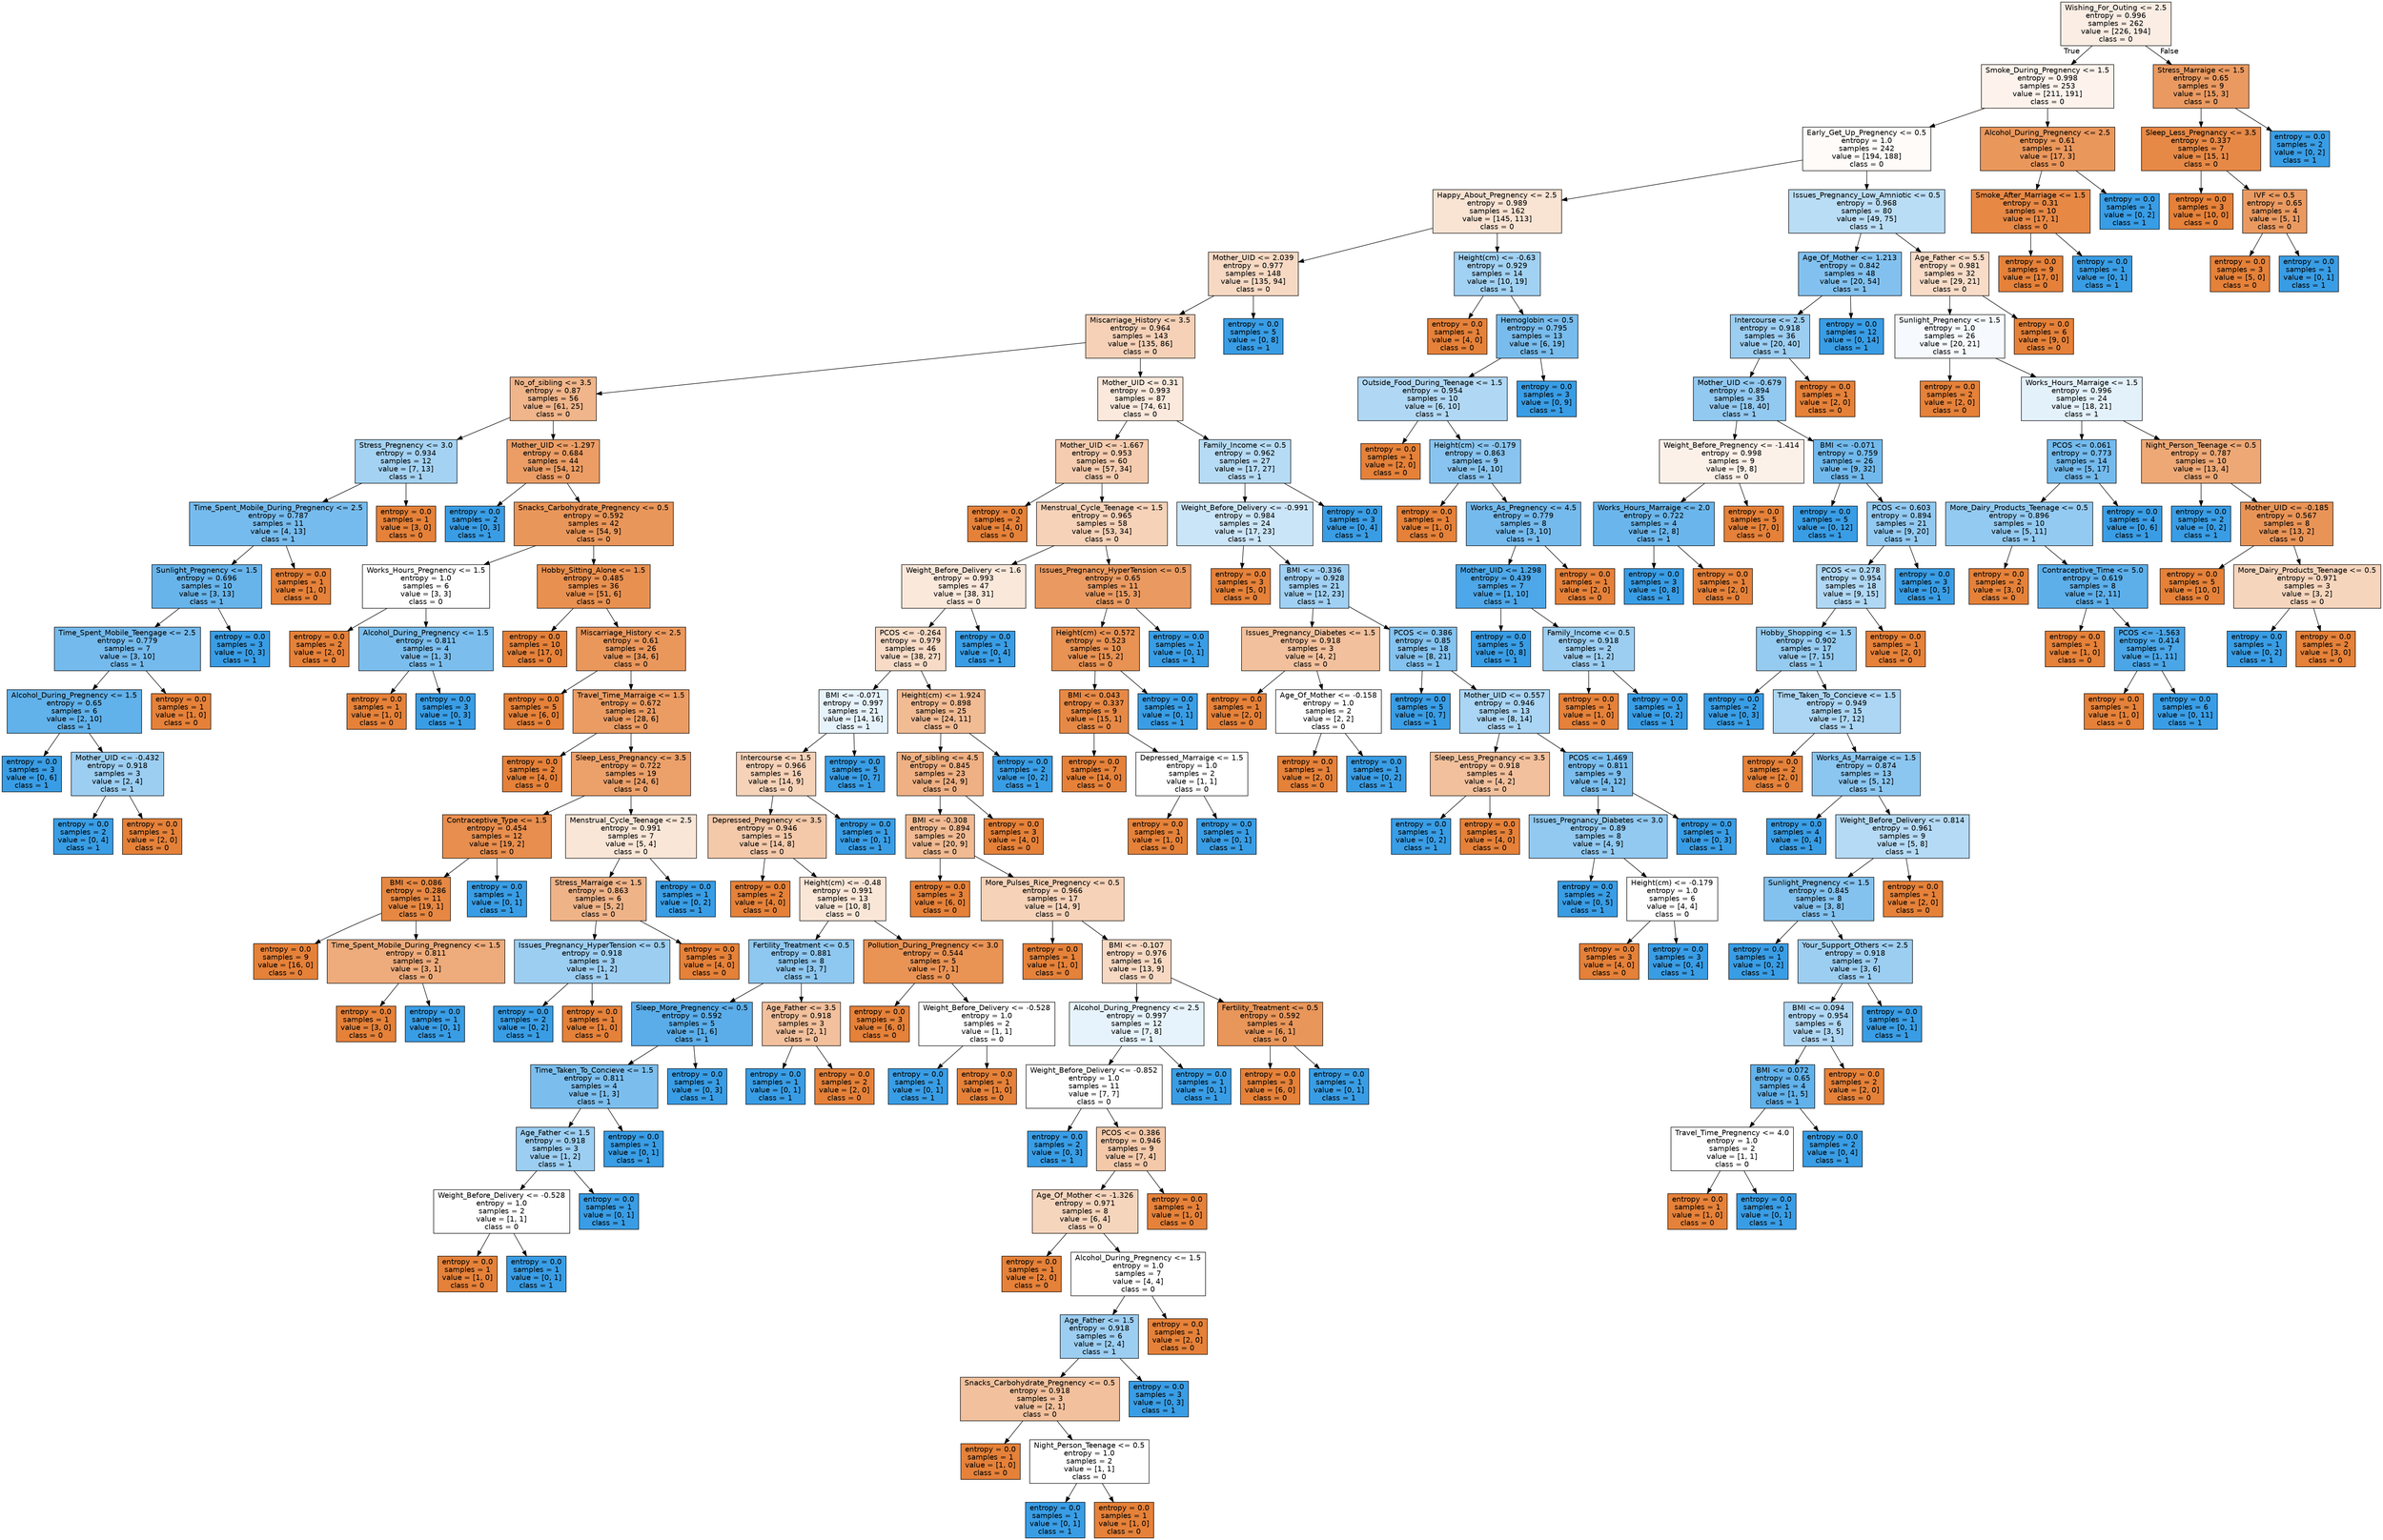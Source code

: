 digraph Tree {
node [shape=box, style="filled", color="black", fontname="helvetica"] ;
edge [fontname="helvetica"] ;
0 [label="Wishing_For_Outing <= 2.5\nentropy = 0.996\nsamples = 262\nvalue = [226, 194]\nclass = 0", fillcolor="#fbede3"] ;
1 [label="Smoke_During_Pregnency <= 1.5\nentropy = 0.998\nsamples = 253\nvalue = [211, 191]\nclass = 0", fillcolor="#fdf3ec"] ;
0 -> 1 [labeldistance=2.5, labelangle=45, headlabel="True"] ;
2 [label="Early_Get_Up_Pregnency <= 0.5\nentropy = 1.0\nsamples = 242\nvalue = [194, 188]\nclass = 0", fillcolor="#fefbf9"] ;
1 -> 2 ;
3 [label="Happy_About_Pregnency <= 2.5\nentropy = 0.989\nsamples = 162\nvalue = [145, 113]\nclass = 0", fillcolor="#f9e3d3"] ;
2 -> 3 ;
4 [label="Mother_UID <= 2.039\nentropy = 0.977\nsamples = 148\nvalue = [135, 94]\nclass = 0", fillcolor="#f7d9c3"] ;
3 -> 4 ;
5 [label="Miscarriage_History <= 3.5\nentropy = 0.964\nsamples = 143\nvalue = [135, 86]\nclass = 0", fillcolor="#f6d1b7"] ;
4 -> 5 ;
6 [label="No_of_sibling <= 3.5\nentropy = 0.87\nsamples = 56\nvalue = [61, 25]\nclass = 0", fillcolor="#f0b58a"] ;
5 -> 6 ;
7 [label="Stress_Pregnency <= 3.0\nentropy = 0.934\nsamples = 12\nvalue = [7, 13]\nclass = 1", fillcolor="#a4d2f3"] ;
6 -> 7 ;
8 [label="Time_Spent_Mobile_During_Pregnency <= 2.5\nentropy = 0.787\nsamples = 11\nvalue = [4, 13]\nclass = 1", fillcolor="#76bbed"] ;
7 -> 8 ;
9 [label="Sunlight_Pregnency <= 1.5\nentropy = 0.696\nsamples = 10\nvalue = [3, 13]\nclass = 1", fillcolor="#67b4eb"] ;
8 -> 9 ;
10 [label="Time_Spent_Mobile_Teengage <= 2.5\nentropy = 0.779\nsamples = 7\nvalue = [3, 10]\nclass = 1", fillcolor="#74baed"] ;
9 -> 10 ;
11 [label="Alcohol_During_Pregnency <= 1.5\nentropy = 0.65\nsamples = 6\nvalue = [2, 10]\nclass = 1", fillcolor="#61b1ea"] ;
10 -> 11 ;
12 [label="entropy = 0.0\nsamples = 3\nvalue = [0, 6]\nclass = 1", fillcolor="#399de5"] ;
11 -> 12 ;
13 [label="Mother_UID <= -0.432\nentropy = 0.918\nsamples = 3\nvalue = [2, 4]\nclass = 1", fillcolor="#9ccef2"] ;
11 -> 13 ;
14 [label="entropy = 0.0\nsamples = 2\nvalue = [0, 4]\nclass = 1", fillcolor="#399de5"] ;
13 -> 14 ;
15 [label="entropy = 0.0\nsamples = 1\nvalue = [2, 0]\nclass = 0", fillcolor="#e58139"] ;
13 -> 15 ;
16 [label="entropy = 0.0\nsamples = 1\nvalue = [1, 0]\nclass = 0", fillcolor="#e58139"] ;
10 -> 16 ;
17 [label="entropy = 0.0\nsamples = 3\nvalue = [0, 3]\nclass = 1", fillcolor="#399de5"] ;
9 -> 17 ;
18 [label="entropy = 0.0\nsamples = 1\nvalue = [1, 0]\nclass = 0", fillcolor="#e58139"] ;
8 -> 18 ;
19 [label="entropy = 0.0\nsamples = 1\nvalue = [3, 0]\nclass = 0", fillcolor="#e58139"] ;
7 -> 19 ;
20 [label="Mother_UID <= -1.297\nentropy = 0.684\nsamples = 44\nvalue = [54, 12]\nclass = 0", fillcolor="#eb9d65"] ;
6 -> 20 ;
21 [label="entropy = 0.0\nsamples = 2\nvalue = [0, 3]\nclass = 1", fillcolor="#399de5"] ;
20 -> 21 ;
22 [label="Snacks_Carbohydrate_Pregnency <= 0.5\nentropy = 0.592\nsamples = 42\nvalue = [54, 9]\nclass = 0", fillcolor="#e9965a"] ;
20 -> 22 ;
23 [label="Works_Hours_Pregnency <= 1.5\nentropy = 1.0\nsamples = 6\nvalue = [3, 3]\nclass = 0", fillcolor="#ffffff"] ;
22 -> 23 ;
24 [label="entropy = 0.0\nsamples = 2\nvalue = [2, 0]\nclass = 0", fillcolor="#e58139"] ;
23 -> 24 ;
25 [label="Alcohol_During_Pregnency <= 1.5\nentropy = 0.811\nsamples = 4\nvalue = [1, 3]\nclass = 1", fillcolor="#7bbeee"] ;
23 -> 25 ;
26 [label="entropy = 0.0\nsamples = 1\nvalue = [1, 0]\nclass = 0", fillcolor="#e58139"] ;
25 -> 26 ;
27 [label="entropy = 0.0\nsamples = 3\nvalue = [0, 3]\nclass = 1", fillcolor="#399de5"] ;
25 -> 27 ;
28 [label="Hobby_Sitting_Alone <= 1.5\nentropy = 0.485\nsamples = 36\nvalue = [51, 6]\nclass = 0", fillcolor="#e89050"] ;
22 -> 28 ;
29 [label="entropy = 0.0\nsamples = 10\nvalue = [17, 0]\nclass = 0", fillcolor="#e58139"] ;
28 -> 29 ;
30 [label="Miscarriage_History <= 2.5\nentropy = 0.61\nsamples = 26\nvalue = [34, 6]\nclass = 0", fillcolor="#ea975c"] ;
28 -> 30 ;
31 [label="entropy = 0.0\nsamples = 5\nvalue = [6, 0]\nclass = 0", fillcolor="#e58139"] ;
30 -> 31 ;
32 [label="Travel_Time_Marraige <= 1.5\nentropy = 0.672\nsamples = 21\nvalue = [28, 6]\nclass = 0", fillcolor="#eb9c63"] ;
30 -> 32 ;
33 [label="entropy = 0.0\nsamples = 2\nvalue = [4, 0]\nclass = 0", fillcolor="#e58139"] ;
32 -> 33 ;
34 [label="Sleep_Less_Pregnancy <= 3.5\nentropy = 0.722\nsamples = 19\nvalue = [24, 6]\nclass = 0", fillcolor="#eca06a"] ;
32 -> 34 ;
35 [label="Contraceptive_Type <= 1.5\nentropy = 0.454\nsamples = 12\nvalue = [19, 2]\nclass = 0", fillcolor="#e88e4e"] ;
34 -> 35 ;
36 [label="BMI <= 0.086\nentropy = 0.286\nsamples = 11\nvalue = [19, 1]\nclass = 0", fillcolor="#e68843"] ;
35 -> 36 ;
37 [label="entropy = 0.0\nsamples = 9\nvalue = [16, 0]\nclass = 0", fillcolor="#e58139"] ;
36 -> 37 ;
38 [label="Time_Spent_Mobile_During_Pregnency <= 1.5\nentropy = 0.811\nsamples = 2\nvalue = [3, 1]\nclass = 0", fillcolor="#eeab7b"] ;
36 -> 38 ;
39 [label="entropy = 0.0\nsamples = 1\nvalue = [3, 0]\nclass = 0", fillcolor="#e58139"] ;
38 -> 39 ;
40 [label="entropy = 0.0\nsamples = 1\nvalue = [0, 1]\nclass = 1", fillcolor="#399de5"] ;
38 -> 40 ;
41 [label="entropy = 0.0\nsamples = 1\nvalue = [0, 1]\nclass = 1", fillcolor="#399de5"] ;
35 -> 41 ;
42 [label="Menstrual_Cycle_Teenage <= 2.5\nentropy = 0.991\nsamples = 7\nvalue = [5, 4]\nclass = 0", fillcolor="#fae6d7"] ;
34 -> 42 ;
43 [label="Stress_Marraige <= 1.5\nentropy = 0.863\nsamples = 6\nvalue = [5, 2]\nclass = 0", fillcolor="#efb388"] ;
42 -> 43 ;
44 [label="Issues_Pregnancy_HyperTension <= 0.5\nentropy = 0.918\nsamples = 3\nvalue = [1, 2]\nclass = 1", fillcolor="#9ccef2"] ;
43 -> 44 ;
45 [label="entropy = 0.0\nsamples = 2\nvalue = [0, 2]\nclass = 1", fillcolor="#399de5"] ;
44 -> 45 ;
46 [label="entropy = 0.0\nsamples = 1\nvalue = [1, 0]\nclass = 0", fillcolor="#e58139"] ;
44 -> 46 ;
47 [label="entropy = 0.0\nsamples = 3\nvalue = [4, 0]\nclass = 0", fillcolor="#e58139"] ;
43 -> 47 ;
48 [label="entropy = 0.0\nsamples = 1\nvalue = [0, 2]\nclass = 1", fillcolor="#399de5"] ;
42 -> 48 ;
49 [label="Mother_UID <= 0.31\nentropy = 0.993\nsamples = 87\nvalue = [74, 61]\nclass = 0", fillcolor="#fae9dc"] ;
5 -> 49 ;
50 [label="Mother_UID <= -1.667\nentropy = 0.953\nsamples = 60\nvalue = [57, 34]\nclass = 0", fillcolor="#f5ccaf"] ;
49 -> 50 ;
51 [label="entropy = 0.0\nsamples = 2\nvalue = [4, 0]\nclass = 0", fillcolor="#e58139"] ;
50 -> 51 ;
52 [label="Menstrual_Cycle_Teenage <= 1.5\nentropy = 0.965\nsamples = 58\nvalue = [53, 34]\nclass = 0", fillcolor="#f6d2b8"] ;
50 -> 52 ;
53 [label="Weight_Before_Delivery <= 1.6\nentropy = 0.993\nsamples = 47\nvalue = [38, 31]\nclass = 0", fillcolor="#fae8db"] ;
52 -> 53 ;
54 [label="PCOS <= -0.264\nentropy = 0.979\nsamples = 46\nvalue = [38, 27]\nclass = 0", fillcolor="#f7dbc6"] ;
53 -> 54 ;
55 [label="BMI <= -0.071\nentropy = 0.997\nsamples = 21\nvalue = [14, 16]\nclass = 1", fillcolor="#e6f3fc"] ;
54 -> 55 ;
56 [label="Intercourse <= 1.5\nentropy = 0.966\nsamples = 16\nvalue = [14, 9]\nclass = 0", fillcolor="#f6d2b8"] ;
55 -> 56 ;
57 [label="Depressed_Pregnency <= 3.5\nentropy = 0.946\nsamples = 15\nvalue = [14, 8]\nclass = 0", fillcolor="#f4c9aa"] ;
56 -> 57 ;
58 [label="entropy = 0.0\nsamples = 2\nvalue = [4, 0]\nclass = 0", fillcolor="#e58139"] ;
57 -> 58 ;
59 [label="Height(cm) <= -0.48\nentropy = 0.991\nsamples = 13\nvalue = [10, 8]\nclass = 0", fillcolor="#fae6d7"] ;
57 -> 59 ;
60 [label="Fertility_Treatment <= 0.5\nentropy = 0.881\nsamples = 8\nvalue = [3, 7]\nclass = 1", fillcolor="#8ec7f0"] ;
59 -> 60 ;
61 [label="Sleep_More_Pregnency <= 0.5\nentropy = 0.592\nsamples = 5\nvalue = [1, 6]\nclass = 1", fillcolor="#5aade9"] ;
60 -> 61 ;
62 [label="Time_Taken_To_Concieve <= 1.5\nentropy = 0.811\nsamples = 4\nvalue = [1, 3]\nclass = 1", fillcolor="#7bbeee"] ;
61 -> 62 ;
63 [label="Age_Father <= 1.5\nentropy = 0.918\nsamples = 3\nvalue = [1, 2]\nclass = 1", fillcolor="#9ccef2"] ;
62 -> 63 ;
64 [label="Weight_Before_Delivery <= -0.528\nentropy = 1.0\nsamples = 2\nvalue = [1, 1]\nclass = 0", fillcolor="#ffffff"] ;
63 -> 64 ;
65 [label="entropy = 0.0\nsamples = 1\nvalue = [1, 0]\nclass = 0", fillcolor="#e58139"] ;
64 -> 65 ;
66 [label="entropy = 0.0\nsamples = 1\nvalue = [0, 1]\nclass = 1", fillcolor="#399de5"] ;
64 -> 66 ;
67 [label="entropy = 0.0\nsamples = 1\nvalue = [0, 1]\nclass = 1", fillcolor="#399de5"] ;
63 -> 67 ;
68 [label="entropy = 0.0\nsamples = 1\nvalue = [0, 1]\nclass = 1", fillcolor="#399de5"] ;
62 -> 68 ;
69 [label="entropy = 0.0\nsamples = 1\nvalue = [0, 3]\nclass = 1", fillcolor="#399de5"] ;
61 -> 69 ;
70 [label="Age_Father <= 3.5\nentropy = 0.918\nsamples = 3\nvalue = [2, 1]\nclass = 0", fillcolor="#f2c09c"] ;
60 -> 70 ;
71 [label="entropy = 0.0\nsamples = 1\nvalue = [0, 1]\nclass = 1", fillcolor="#399de5"] ;
70 -> 71 ;
72 [label="entropy = 0.0\nsamples = 2\nvalue = [2, 0]\nclass = 0", fillcolor="#e58139"] ;
70 -> 72 ;
73 [label="Pollution_During_Pregnency <= 3.0\nentropy = 0.544\nsamples = 5\nvalue = [7, 1]\nclass = 0", fillcolor="#e99355"] ;
59 -> 73 ;
74 [label="entropy = 0.0\nsamples = 3\nvalue = [6, 0]\nclass = 0", fillcolor="#e58139"] ;
73 -> 74 ;
75 [label="Weight_Before_Delivery <= -0.528\nentropy = 1.0\nsamples = 2\nvalue = [1, 1]\nclass = 0", fillcolor="#ffffff"] ;
73 -> 75 ;
76 [label="entropy = 0.0\nsamples = 1\nvalue = [0, 1]\nclass = 1", fillcolor="#399de5"] ;
75 -> 76 ;
77 [label="entropy = 0.0\nsamples = 1\nvalue = [1, 0]\nclass = 0", fillcolor="#e58139"] ;
75 -> 77 ;
78 [label="entropy = 0.0\nsamples = 1\nvalue = [0, 1]\nclass = 1", fillcolor="#399de5"] ;
56 -> 78 ;
79 [label="entropy = 0.0\nsamples = 5\nvalue = [0, 7]\nclass = 1", fillcolor="#399de5"] ;
55 -> 79 ;
80 [label="Height(cm) <= 1.924\nentropy = 0.898\nsamples = 25\nvalue = [24, 11]\nclass = 0", fillcolor="#f1bb94"] ;
54 -> 80 ;
81 [label="No_of_sibling <= 4.5\nentropy = 0.845\nsamples = 23\nvalue = [24, 9]\nclass = 0", fillcolor="#efb083"] ;
80 -> 81 ;
82 [label="BMI <= -0.308\nentropy = 0.894\nsamples = 20\nvalue = [20, 9]\nclass = 0", fillcolor="#f1ba92"] ;
81 -> 82 ;
83 [label="entropy = 0.0\nsamples = 3\nvalue = [6, 0]\nclass = 0", fillcolor="#e58139"] ;
82 -> 83 ;
84 [label="More_Pulses_Rice_Pregnency <= 0.5\nentropy = 0.966\nsamples = 17\nvalue = [14, 9]\nclass = 0", fillcolor="#f6d2b8"] ;
82 -> 84 ;
85 [label="entropy = 0.0\nsamples = 1\nvalue = [1, 0]\nclass = 0", fillcolor="#e58139"] ;
84 -> 85 ;
86 [label="BMI <= -0.107\nentropy = 0.976\nsamples = 16\nvalue = [13, 9]\nclass = 0", fillcolor="#f7d8c2"] ;
84 -> 86 ;
87 [label="Alcohol_During_Pregnency <= 2.5\nentropy = 0.997\nsamples = 12\nvalue = [7, 8]\nclass = 1", fillcolor="#e6f3fc"] ;
86 -> 87 ;
88 [label="Weight_Before_Delivery <= -0.852\nentropy = 1.0\nsamples = 11\nvalue = [7, 7]\nclass = 0", fillcolor="#ffffff"] ;
87 -> 88 ;
89 [label="entropy = 0.0\nsamples = 2\nvalue = [0, 3]\nclass = 1", fillcolor="#399de5"] ;
88 -> 89 ;
90 [label="PCOS <= 0.386\nentropy = 0.946\nsamples = 9\nvalue = [7, 4]\nclass = 0", fillcolor="#f4c9aa"] ;
88 -> 90 ;
91 [label="Age_Of_Mother <= -1.326\nentropy = 0.971\nsamples = 8\nvalue = [6, 4]\nclass = 0", fillcolor="#f6d5bd"] ;
90 -> 91 ;
92 [label="entropy = 0.0\nsamples = 1\nvalue = [2, 0]\nclass = 0", fillcolor="#e58139"] ;
91 -> 92 ;
93 [label="Alcohol_During_Pregnency <= 1.5\nentropy = 1.0\nsamples = 7\nvalue = [4, 4]\nclass = 0", fillcolor="#ffffff"] ;
91 -> 93 ;
94 [label="Age_Father <= 1.5\nentropy = 0.918\nsamples = 6\nvalue = [2, 4]\nclass = 1", fillcolor="#9ccef2"] ;
93 -> 94 ;
95 [label="Snacks_Carbohydrate_Pregnency <= 0.5\nentropy = 0.918\nsamples = 3\nvalue = [2, 1]\nclass = 0", fillcolor="#f2c09c"] ;
94 -> 95 ;
96 [label="entropy = 0.0\nsamples = 1\nvalue = [1, 0]\nclass = 0", fillcolor="#e58139"] ;
95 -> 96 ;
97 [label="Night_Person_Teenage <= 0.5\nentropy = 1.0\nsamples = 2\nvalue = [1, 1]\nclass = 0", fillcolor="#ffffff"] ;
95 -> 97 ;
98 [label="entropy = 0.0\nsamples = 1\nvalue = [0, 1]\nclass = 1", fillcolor="#399de5"] ;
97 -> 98 ;
99 [label="entropy = 0.0\nsamples = 1\nvalue = [1, 0]\nclass = 0", fillcolor="#e58139"] ;
97 -> 99 ;
100 [label="entropy = 0.0\nsamples = 3\nvalue = [0, 3]\nclass = 1", fillcolor="#399de5"] ;
94 -> 100 ;
101 [label="entropy = 0.0\nsamples = 1\nvalue = [2, 0]\nclass = 0", fillcolor="#e58139"] ;
93 -> 101 ;
102 [label="entropy = 0.0\nsamples = 1\nvalue = [1, 0]\nclass = 0", fillcolor="#e58139"] ;
90 -> 102 ;
103 [label="entropy = 0.0\nsamples = 1\nvalue = [0, 1]\nclass = 1", fillcolor="#399de5"] ;
87 -> 103 ;
104 [label="Fertility_Treatment <= 0.5\nentropy = 0.592\nsamples = 4\nvalue = [6, 1]\nclass = 0", fillcolor="#e9965a"] ;
86 -> 104 ;
105 [label="entropy = 0.0\nsamples = 3\nvalue = [6, 0]\nclass = 0", fillcolor="#e58139"] ;
104 -> 105 ;
106 [label="entropy = 0.0\nsamples = 1\nvalue = [0, 1]\nclass = 1", fillcolor="#399de5"] ;
104 -> 106 ;
107 [label="entropy = 0.0\nsamples = 3\nvalue = [4, 0]\nclass = 0", fillcolor="#e58139"] ;
81 -> 107 ;
108 [label="entropy = 0.0\nsamples = 2\nvalue = [0, 2]\nclass = 1", fillcolor="#399de5"] ;
80 -> 108 ;
109 [label="entropy = 0.0\nsamples = 1\nvalue = [0, 4]\nclass = 1", fillcolor="#399de5"] ;
53 -> 109 ;
110 [label="Issues_Pregnancy_HyperTension <= 0.5\nentropy = 0.65\nsamples = 11\nvalue = [15, 3]\nclass = 0", fillcolor="#ea9a61"] ;
52 -> 110 ;
111 [label="Height(cm) <= 0.572\nentropy = 0.523\nsamples = 10\nvalue = [15, 2]\nclass = 0", fillcolor="#e89253"] ;
110 -> 111 ;
112 [label="BMI <= 0.043\nentropy = 0.337\nsamples = 9\nvalue = [15, 1]\nclass = 0", fillcolor="#e78946"] ;
111 -> 112 ;
113 [label="entropy = 0.0\nsamples = 7\nvalue = [14, 0]\nclass = 0", fillcolor="#e58139"] ;
112 -> 113 ;
114 [label="Depressed_Marraige <= 1.5\nentropy = 1.0\nsamples = 2\nvalue = [1, 1]\nclass = 0", fillcolor="#ffffff"] ;
112 -> 114 ;
115 [label="entropy = 0.0\nsamples = 1\nvalue = [1, 0]\nclass = 0", fillcolor="#e58139"] ;
114 -> 115 ;
116 [label="entropy = 0.0\nsamples = 1\nvalue = [0, 1]\nclass = 1", fillcolor="#399de5"] ;
114 -> 116 ;
117 [label="entropy = 0.0\nsamples = 1\nvalue = [0, 1]\nclass = 1", fillcolor="#399de5"] ;
111 -> 117 ;
118 [label="entropy = 0.0\nsamples = 1\nvalue = [0, 1]\nclass = 1", fillcolor="#399de5"] ;
110 -> 118 ;
119 [label="Family_Income <= 0.5\nentropy = 0.962\nsamples = 27\nvalue = [17, 27]\nclass = 1", fillcolor="#b6dbf5"] ;
49 -> 119 ;
120 [label="Weight_Before_Delivery <= -0.991\nentropy = 0.984\nsamples = 24\nvalue = [17, 23]\nclass = 1", fillcolor="#cbe5f8"] ;
119 -> 120 ;
121 [label="entropy = 0.0\nsamples = 3\nvalue = [5, 0]\nclass = 0", fillcolor="#e58139"] ;
120 -> 121 ;
122 [label="BMI <= -0.336\nentropy = 0.928\nsamples = 21\nvalue = [12, 23]\nclass = 1", fillcolor="#a0d0f3"] ;
120 -> 122 ;
123 [label="Issues_Pregnancy_Diabetes <= 1.5\nentropy = 0.918\nsamples = 3\nvalue = [4, 2]\nclass = 0", fillcolor="#f2c09c"] ;
122 -> 123 ;
124 [label="entropy = 0.0\nsamples = 1\nvalue = [2, 0]\nclass = 0", fillcolor="#e58139"] ;
123 -> 124 ;
125 [label="Age_Of_Mother <= -0.158\nentropy = 1.0\nsamples = 2\nvalue = [2, 2]\nclass = 0", fillcolor="#ffffff"] ;
123 -> 125 ;
126 [label="entropy = 0.0\nsamples = 1\nvalue = [2, 0]\nclass = 0", fillcolor="#e58139"] ;
125 -> 126 ;
127 [label="entropy = 0.0\nsamples = 1\nvalue = [0, 2]\nclass = 1", fillcolor="#399de5"] ;
125 -> 127 ;
128 [label="PCOS <= 0.386\nentropy = 0.85\nsamples = 18\nvalue = [8, 21]\nclass = 1", fillcolor="#84c2ef"] ;
122 -> 128 ;
129 [label="entropy = 0.0\nsamples = 5\nvalue = [0, 7]\nclass = 1", fillcolor="#399de5"] ;
128 -> 129 ;
130 [label="Mother_UID <= 0.557\nentropy = 0.946\nsamples = 13\nvalue = [8, 14]\nclass = 1", fillcolor="#aad5f4"] ;
128 -> 130 ;
131 [label="Sleep_Less_Pregnancy <= 3.5\nentropy = 0.918\nsamples = 4\nvalue = [4, 2]\nclass = 0", fillcolor="#f2c09c"] ;
130 -> 131 ;
132 [label="entropy = 0.0\nsamples = 1\nvalue = [0, 2]\nclass = 1", fillcolor="#399de5"] ;
131 -> 132 ;
133 [label="entropy = 0.0\nsamples = 3\nvalue = [4, 0]\nclass = 0", fillcolor="#e58139"] ;
131 -> 133 ;
134 [label="PCOS <= 1.469\nentropy = 0.811\nsamples = 9\nvalue = [4, 12]\nclass = 1", fillcolor="#7bbeee"] ;
130 -> 134 ;
135 [label="Issues_Pregnancy_Diabetes <= 3.0\nentropy = 0.89\nsamples = 8\nvalue = [4, 9]\nclass = 1", fillcolor="#91c9f1"] ;
134 -> 135 ;
136 [label="entropy = 0.0\nsamples = 2\nvalue = [0, 5]\nclass = 1", fillcolor="#399de5"] ;
135 -> 136 ;
137 [label="Height(cm) <= -0.179\nentropy = 1.0\nsamples = 6\nvalue = [4, 4]\nclass = 0", fillcolor="#ffffff"] ;
135 -> 137 ;
138 [label="entropy = 0.0\nsamples = 3\nvalue = [4, 0]\nclass = 0", fillcolor="#e58139"] ;
137 -> 138 ;
139 [label="entropy = 0.0\nsamples = 3\nvalue = [0, 4]\nclass = 1", fillcolor="#399de5"] ;
137 -> 139 ;
140 [label="entropy = 0.0\nsamples = 1\nvalue = [0, 3]\nclass = 1", fillcolor="#399de5"] ;
134 -> 140 ;
141 [label="entropy = 0.0\nsamples = 3\nvalue = [0, 4]\nclass = 1", fillcolor="#399de5"] ;
119 -> 141 ;
142 [label="entropy = 0.0\nsamples = 5\nvalue = [0, 8]\nclass = 1", fillcolor="#399de5"] ;
4 -> 142 ;
143 [label="Height(cm) <= -0.63\nentropy = 0.929\nsamples = 14\nvalue = [10, 19]\nclass = 1", fillcolor="#a1d1f3"] ;
3 -> 143 ;
144 [label="entropy = 0.0\nsamples = 1\nvalue = [4, 0]\nclass = 0", fillcolor="#e58139"] ;
143 -> 144 ;
145 [label="Hemoglobin <= 0.5\nentropy = 0.795\nsamples = 13\nvalue = [6, 19]\nclass = 1", fillcolor="#78bced"] ;
143 -> 145 ;
146 [label="Outside_Food_During_Teenage <= 1.5\nentropy = 0.954\nsamples = 10\nvalue = [6, 10]\nclass = 1", fillcolor="#b0d8f5"] ;
145 -> 146 ;
147 [label="entropy = 0.0\nsamples = 1\nvalue = [2, 0]\nclass = 0", fillcolor="#e58139"] ;
146 -> 147 ;
148 [label="Height(cm) <= -0.179\nentropy = 0.863\nsamples = 9\nvalue = [4, 10]\nclass = 1", fillcolor="#88c4ef"] ;
146 -> 148 ;
149 [label="entropy = 0.0\nsamples = 1\nvalue = [1, 0]\nclass = 0", fillcolor="#e58139"] ;
148 -> 149 ;
150 [label="Works_As_Pregnency <= 4.5\nentropy = 0.779\nsamples = 8\nvalue = [3, 10]\nclass = 1", fillcolor="#74baed"] ;
148 -> 150 ;
151 [label="Mother_UID <= 1.298\nentropy = 0.439\nsamples = 7\nvalue = [1, 10]\nclass = 1", fillcolor="#4da7e8"] ;
150 -> 151 ;
152 [label="entropy = 0.0\nsamples = 5\nvalue = [0, 8]\nclass = 1", fillcolor="#399de5"] ;
151 -> 152 ;
153 [label="Family_Income <= 0.5\nentropy = 0.918\nsamples = 2\nvalue = [1, 2]\nclass = 1", fillcolor="#9ccef2"] ;
151 -> 153 ;
154 [label="entropy = 0.0\nsamples = 1\nvalue = [1, 0]\nclass = 0", fillcolor="#e58139"] ;
153 -> 154 ;
155 [label="entropy = 0.0\nsamples = 1\nvalue = [0, 2]\nclass = 1", fillcolor="#399de5"] ;
153 -> 155 ;
156 [label="entropy = 0.0\nsamples = 1\nvalue = [2, 0]\nclass = 0", fillcolor="#e58139"] ;
150 -> 156 ;
157 [label="entropy = 0.0\nsamples = 3\nvalue = [0, 9]\nclass = 1", fillcolor="#399de5"] ;
145 -> 157 ;
158 [label="Issues_Pregnancy_Low_Amniotic <= 0.5\nentropy = 0.968\nsamples = 80\nvalue = [49, 75]\nclass = 1", fillcolor="#baddf6"] ;
2 -> 158 ;
159 [label="Age_Of_Mother <= 1.213\nentropy = 0.842\nsamples = 48\nvalue = [20, 54]\nclass = 1", fillcolor="#82c1ef"] ;
158 -> 159 ;
160 [label="Intercourse <= 2.5\nentropy = 0.918\nsamples = 36\nvalue = [20, 40]\nclass = 1", fillcolor="#9ccef2"] ;
159 -> 160 ;
161 [label="Mother_UID <= -0.679\nentropy = 0.894\nsamples = 35\nvalue = [18, 40]\nclass = 1", fillcolor="#92c9f1"] ;
160 -> 161 ;
162 [label="Weight_Before_Pregnency <= -1.414\nentropy = 0.998\nsamples = 9\nvalue = [9, 8]\nclass = 0", fillcolor="#fcf1e9"] ;
161 -> 162 ;
163 [label="Works_Hours_Marraige <= 2.0\nentropy = 0.722\nsamples = 4\nvalue = [2, 8]\nclass = 1", fillcolor="#6ab6ec"] ;
162 -> 163 ;
164 [label="entropy = 0.0\nsamples = 3\nvalue = [0, 8]\nclass = 1", fillcolor="#399de5"] ;
163 -> 164 ;
165 [label="entropy = 0.0\nsamples = 1\nvalue = [2, 0]\nclass = 0", fillcolor="#e58139"] ;
163 -> 165 ;
166 [label="entropy = 0.0\nsamples = 5\nvalue = [7, 0]\nclass = 0", fillcolor="#e58139"] ;
162 -> 166 ;
167 [label="BMI <= -0.071\nentropy = 0.759\nsamples = 26\nvalue = [9, 32]\nclass = 1", fillcolor="#71b9ec"] ;
161 -> 167 ;
168 [label="entropy = 0.0\nsamples = 5\nvalue = [0, 12]\nclass = 1", fillcolor="#399de5"] ;
167 -> 168 ;
169 [label="PCOS <= 0.603\nentropy = 0.894\nsamples = 21\nvalue = [9, 20]\nclass = 1", fillcolor="#92c9f1"] ;
167 -> 169 ;
170 [label="PCOS <= 0.278\nentropy = 0.954\nsamples = 18\nvalue = [9, 15]\nclass = 1", fillcolor="#b0d8f5"] ;
169 -> 170 ;
171 [label="Hobby_Shopping <= 1.5\nentropy = 0.902\nsamples = 17\nvalue = [7, 15]\nclass = 1", fillcolor="#95cbf1"] ;
170 -> 171 ;
172 [label="entropy = 0.0\nsamples = 2\nvalue = [0, 3]\nclass = 1", fillcolor="#399de5"] ;
171 -> 172 ;
173 [label="Time_Taken_To_Concieve <= 1.5\nentropy = 0.949\nsamples = 15\nvalue = [7, 12]\nclass = 1", fillcolor="#acd6f4"] ;
171 -> 173 ;
174 [label="entropy = 0.0\nsamples = 2\nvalue = [2, 0]\nclass = 0", fillcolor="#e58139"] ;
173 -> 174 ;
175 [label="Works_As_Marraige <= 1.5\nentropy = 0.874\nsamples = 13\nvalue = [5, 12]\nclass = 1", fillcolor="#8bc6f0"] ;
173 -> 175 ;
176 [label="entropy = 0.0\nsamples = 4\nvalue = [0, 4]\nclass = 1", fillcolor="#399de5"] ;
175 -> 176 ;
177 [label="Weight_Before_Delivery <= 0.814\nentropy = 0.961\nsamples = 9\nvalue = [5, 8]\nclass = 1", fillcolor="#b5daf5"] ;
175 -> 177 ;
178 [label="Sunlight_Pregnency <= 1.5\nentropy = 0.845\nsamples = 8\nvalue = [3, 8]\nclass = 1", fillcolor="#83c2ef"] ;
177 -> 178 ;
179 [label="entropy = 0.0\nsamples = 1\nvalue = [0, 2]\nclass = 1", fillcolor="#399de5"] ;
178 -> 179 ;
180 [label="Your_Support_Others <= 2.5\nentropy = 0.918\nsamples = 7\nvalue = [3, 6]\nclass = 1", fillcolor="#9ccef2"] ;
178 -> 180 ;
181 [label="BMI <= 0.094\nentropy = 0.954\nsamples = 6\nvalue = [3, 5]\nclass = 1", fillcolor="#b0d8f5"] ;
180 -> 181 ;
182 [label="BMI <= 0.072\nentropy = 0.65\nsamples = 4\nvalue = [1, 5]\nclass = 1", fillcolor="#61b1ea"] ;
181 -> 182 ;
183 [label="Travel_Time_Pregnency <= 4.0\nentropy = 1.0\nsamples = 2\nvalue = [1, 1]\nclass = 0", fillcolor="#ffffff"] ;
182 -> 183 ;
184 [label="entropy = 0.0\nsamples = 1\nvalue = [1, 0]\nclass = 0", fillcolor="#e58139"] ;
183 -> 184 ;
185 [label="entropy = 0.0\nsamples = 1\nvalue = [0, 1]\nclass = 1", fillcolor="#399de5"] ;
183 -> 185 ;
186 [label="entropy = 0.0\nsamples = 2\nvalue = [0, 4]\nclass = 1", fillcolor="#399de5"] ;
182 -> 186 ;
187 [label="entropy = 0.0\nsamples = 2\nvalue = [2, 0]\nclass = 0", fillcolor="#e58139"] ;
181 -> 187 ;
188 [label="entropy = 0.0\nsamples = 1\nvalue = [0, 1]\nclass = 1", fillcolor="#399de5"] ;
180 -> 188 ;
189 [label="entropy = 0.0\nsamples = 1\nvalue = [2, 0]\nclass = 0", fillcolor="#e58139"] ;
177 -> 189 ;
190 [label="entropy = 0.0\nsamples = 1\nvalue = [2, 0]\nclass = 0", fillcolor="#e58139"] ;
170 -> 190 ;
191 [label="entropy = 0.0\nsamples = 3\nvalue = [0, 5]\nclass = 1", fillcolor="#399de5"] ;
169 -> 191 ;
192 [label="entropy = 0.0\nsamples = 1\nvalue = [2, 0]\nclass = 0", fillcolor="#e58139"] ;
160 -> 192 ;
193 [label="entropy = 0.0\nsamples = 12\nvalue = [0, 14]\nclass = 1", fillcolor="#399de5"] ;
159 -> 193 ;
194 [label="Age_Father <= 5.5\nentropy = 0.981\nsamples = 32\nvalue = [29, 21]\nclass = 0", fillcolor="#f8dcc8"] ;
158 -> 194 ;
195 [label="Sunlight_Pregnency <= 1.5\nentropy = 1.0\nsamples = 26\nvalue = [20, 21]\nclass = 1", fillcolor="#f6fafe"] ;
194 -> 195 ;
196 [label="entropy = 0.0\nsamples = 2\nvalue = [2, 0]\nclass = 0", fillcolor="#e58139"] ;
195 -> 196 ;
197 [label="Works_Hours_Marraige <= 1.5\nentropy = 0.996\nsamples = 24\nvalue = [18, 21]\nclass = 1", fillcolor="#e3f1fb"] ;
195 -> 197 ;
198 [label="PCOS <= 0.061\nentropy = 0.773\nsamples = 14\nvalue = [5, 17]\nclass = 1", fillcolor="#73baed"] ;
197 -> 198 ;
199 [label="More_Dairy_Products_Teenage <= 0.5\nentropy = 0.896\nsamples = 10\nvalue = [5, 11]\nclass = 1", fillcolor="#93caf1"] ;
198 -> 199 ;
200 [label="entropy = 0.0\nsamples = 2\nvalue = [3, 0]\nclass = 0", fillcolor="#e58139"] ;
199 -> 200 ;
201 [label="Contraceptive_Time <= 5.0\nentropy = 0.619\nsamples = 8\nvalue = [2, 11]\nclass = 1", fillcolor="#5dafea"] ;
199 -> 201 ;
202 [label="entropy = 0.0\nsamples = 1\nvalue = [1, 0]\nclass = 0", fillcolor="#e58139"] ;
201 -> 202 ;
203 [label="PCOS <= -1.563\nentropy = 0.414\nsamples = 7\nvalue = [1, 11]\nclass = 1", fillcolor="#4ba6e7"] ;
201 -> 203 ;
204 [label="entropy = 0.0\nsamples = 1\nvalue = [1, 0]\nclass = 0", fillcolor="#e58139"] ;
203 -> 204 ;
205 [label="entropy = 0.0\nsamples = 6\nvalue = [0, 11]\nclass = 1", fillcolor="#399de5"] ;
203 -> 205 ;
206 [label="entropy = 0.0\nsamples = 4\nvalue = [0, 6]\nclass = 1", fillcolor="#399de5"] ;
198 -> 206 ;
207 [label="Night_Person_Teenage <= 0.5\nentropy = 0.787\nsamples = 10\nvalue = [13, 4]\nclass = 0", fillcolor="#eda876"] ;
197 -> 207 ;
208 [label="entropy = 0.0\nsamples = 2\nvalue = [0, 2]\nclass = 1", fillcolor="#399de5"] ;
207 -> 208 ;
209 [label="Mother_UID <= -0.185\nentropy = 0.567\nsamples = 8\nvalue = [13, 2]\nclass = 0", fillcolor="#e99457"] ;
207 -> 209 ;
210 [label="entropy = 0.0\nsamples = 5\nvalue = [10, 0]\nclass = 0", fillcolor="#e58139"] ;
209 -> 210 ;
211 [label="More_Dairy_Products_Teenage <= 0.5\nentropy = 0.971\nsamples = 3\nvalue = [3, 2]\nclass = 0", fillcolor="#f6d5bd"] ;
209 -> 211 ;
212 [label="entropy = 0.0\nsamples = 1\nvalue = [0, 2]\nclass = 1", fillcolor="#399de5"] ;
211 -> 212 ;
213 [label="entropy = 0.0\nsamples = 2\nvalue = [3, 0]\nclass = 0", fillcolor="#e58139"] ;
211 -> 213 ;
214 [label="entropy = 0.0\nsamples = 6\nvalue = [9, 0]\nclass = 0", fillcolor="#e58139"] ;
194 -> 214 ;
215 [label="Alcohol_During_Pregnency <= 2.5\nentropy = 0.61\nsamples = 11\nvalue = [17, 3]\nclass = 0", fillcolor="#ea975c"] ;
1 -> 215 ;
216 [label="Smoke_After_Marriage <= 1.5\nentropy = 0.31\nsamples = 10\nvalue = [17, 1]\nclass = 0", fillcolor="#e78845"] ;
215 -> 216 ;
217 [label="entropy = 0.0\nsamples = 9\nvalue = [17, 0]\nclass = 0", fillcolor="#e58139"] ;
216 -> 217 ;
218 [label="entropy = 0.0\nsamples = 1\nvalue = [0, 1]\nclass = 1", fillcolor="#399de5"] ;
216 -> 218 ;
219 [label="entropy = 0.0\nsamples = 1\nvalue = [0, 2]\nclass = 1", fillcolor="#399de5"] ;
215 -> 219 ;
220 [label="Stress_Marraige <= 1.5\nentropy = 0.65\nsamples = 9\nvalue = [15, 3]\nclass = 0", fillcolor="#ea9a61"] ;
0 -> 220 [labeldistance=2.5, labelangle=-45, headlabel="False"] ;
221 [label="Sleep_Less_Pregnancy <= 3.5\nentropy = 0.337\nsamples = 7\nvalue = [15, 1]\nclass = 0", fillcolor="#e78946"] ;
220 -> 221 ;
222 [label="entropy = 0.0\nsamples = 3\nvalue = [10, 0]\nclass = 0", fillcolor="#e58139"] ;
221 -> 222 ;
223 [label="IVF <= 0.5\nentropy = 0.65\nsamples = 4\nvalue = [5, 1]\nclass = 0", fillcolor="#ea9a61"] ;
221 -> 223 ;
224 [label="entropy = 0.0\nsamples = 3\nvalue = [5, 0]\nclass = 0", fillcolor="#e58139"] ;
223 -> 224 ;
225 [label="entropy = 0.0\nsamples = 1\nvalue = [0, 1]\nclass = 1", fillcolor="#399de5"] ;
223 -> 225 ;
226 [label="entropy = 0.0\nsamples = 2\nvalue = [0, 2]\nclass = 1", fillcolor="#399de5"] ;
220 -> 226 ;
}